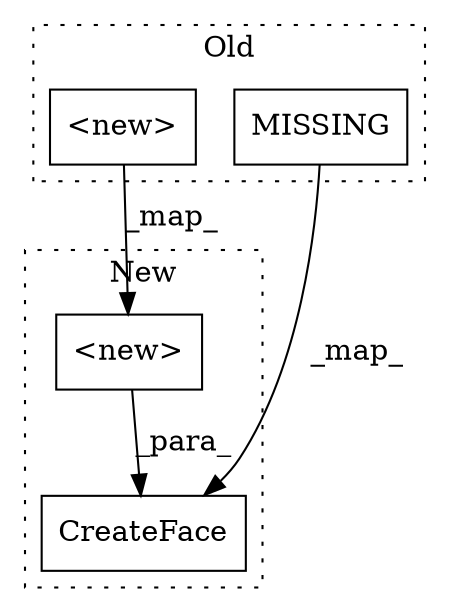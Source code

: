 digraph G {
subgraph cluster0 {
1 [label="MISSING" a="32" s="-1,676" l="656,1" shape="box"];
4 [label="<new>" a="14" s="566,618" l="47,1" shape="box"];
label = "Old";
style="dotted";
}
subgraph cluster1 {
2 [label="CreateFace" a="32" s="1298,1352" l="11,1" shape="box"];
3 [label="<new>" a="14" s="1309,1328" l="12,1" shape="box"];
label = "New";
style="dotted";
}
1 -> 2 [label="_map_"];
3 -> 2 [label="_para_"];
4 -> 3 [label="_map_"];
}